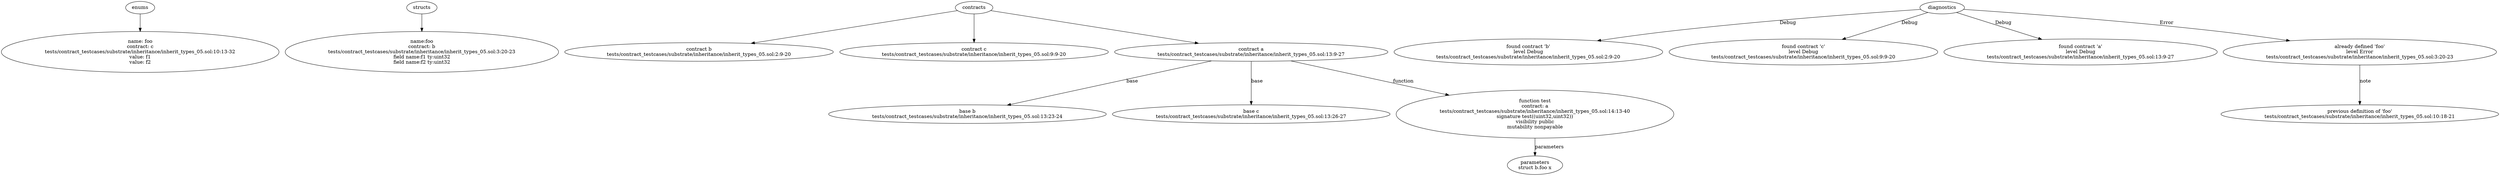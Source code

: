 strict digraph "tests/contract_testcases/substrate/inheritance/inherit_types_05.sol" {
	foo [label="name: foo\ncontract: c\ntests/contract_testcases/substrate/inheritance/inherit_types_05.sol:10:13-32\nvalue: f1\nvalue: f2"]
	foo_3 [label="name:foo\ncontract: b\ntests/contract_testcases/substrate/inheritance/inherit_types_05.sol:3:20-23\nfield name:f1 ty:uint32\nfield name:f2 ty:uint32"]
	contract [label="contract b\ntests/contract_testcases/substrate/inheritance/inherit_types_05.sol:2:9-20"]
	contract_6 [label="contract c\ntests/contract_testcases/substrate/inheritance/inherit_types_05.sol:9:9-20"]
	contract_7 [label="contract a\ntests/contract_testcases/substrate/inheritance/inherit_types_05.sol:13:9-27"]
	base [label="base b\ntests/contract_testcases/substrate/inheritance/inherit_types_05.sol:13:23-24"]
	base_9 [label="base c\ntests/contract_testcases/substrate/inheritance/inherit_types_05.sol:13:26-27"]
	test [label="function test\ncontract: a\ntests/contract_testcases/substrate/inheritance/inherit_types_05.sol:14:13-40\nsignature test((uint32,uint32))\nvisibility public\nmutability nonpayable"]
	parameters [label="parameters\nstruct b.foo x"]
	diagnostic [label="found contract 'b'\nlevel Debug\ntests/contract_testcases/substrate/inheritance/inherit_types_05.sol:2:9-20"]
	diagnostic_14 [label="found contract 'c'\nlevel Debug\ntests/contract_testcases/substrate/inheritance/inherit_types_05.sol:9:9-20"]
	diagnostic_15 [label="found contract 'a'\nlevel Debug\ntests/contract_testcases/substrate/inheritance/inherit_types_05.sol:13:9-27"]
	diagnostic_16 [label="already defined 'foo'\nlevel Error\ntests/contract_testcases/substrate/inheritance/inherit_types_05.sol:3:20-23"]
	note [label="previous definition of 'foo'\ntests/contract_testcases/substrate/inheritance/inherit_types_05.sol:10:18-21"]
	enums -> foo
	structs -> foo_3
	contracts -> contract
	contracts -> contract_6
	contracts -> contract_7
	contract_7 -> base [label="base"]
	contract_7 -> base_9 [label="base"]
	contract_7 -> test [label="function"]
	test -> parameters [label="parameters"]
	diagnostics -> diagnostic [label="Debug"]
	diagnostics -> diagnostic_14 [label="Debug"]
	diagnostics -> diagnostic_15 [label="Debug"]
	diagnostics -> diagnostic_16 [label="Error"]
	diagnostic_16 -> note [label="note"]
}
